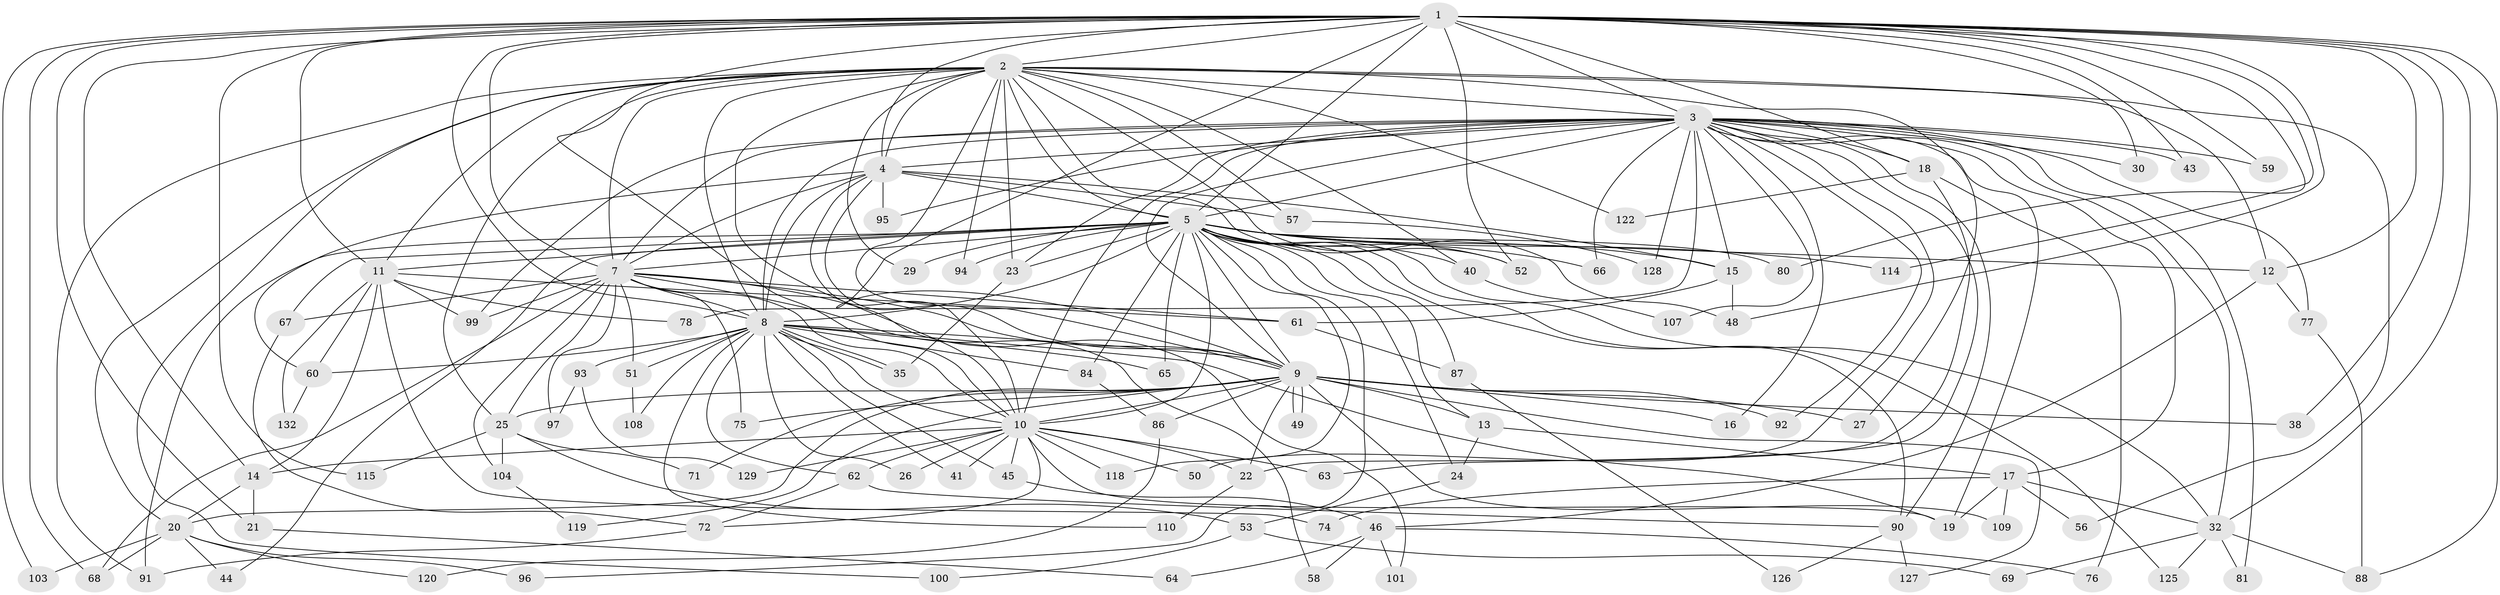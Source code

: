 // Generated by graph-tools (version 1.1) at 2025/51/02/27/25 19:51:52]
// undirected, 99 vertices, 238 edges
graph export_dot {
graph [start="1"]
  node [color=gray90,style=filled];
  1 [super="+112"];
  2 [super="+131"];
  3 [super="+42"];
  4 [super="+117"];
  5 [super="+6"];
  7 [super="+28"];
  8 [super="+55"];
  9 [super="+83"];
  10 [super="+33"];
  11 [super="+34"];
  12 [super="+39"];
  13;
  14 [super="+36"];
  15 [super="+31"];
  16 [super="+113"];
  17 [super="+121"];
  18 [super="+130"];
  19 [super="+37"];
  20 [super="+47"];
  21;
  22 [super="+85"];
  23 [super="+79"];
  24;
  25 [super="+54"];
  26;
  27;
  29;
  30;
  32 [super="+82"];
  35 [super="+102"];
  38;
  40;
  41;
  43;
  44;
  45;
  46;
  48 [super="+116"];
  49;
  50;
  51;
  52 [super="+123"];
  53;
  56;
  57;
  58;
  59;
  60 [super="+73"];
  61 [super="+98"];
  62 [super="+89"];
  63;
  64;
  65;
  66;
  67;
  68 [super="+70"];
  69;
  71;
  72;
  74;
  75;
  76;
  77;
  78;
  80;
  81;
  84;
  86 [super="+106"];
  87;
  88;
  90 [super="+105"];
  91 [super="+111"];
  92;
  93;
  94;
  95;
  96;
  97;
  99 [super="+124"];
  100;
  101;
  103;
  104;
  107;
  108;
  109;
  110;
  114;
  115;
  118;
  119;
  120;
  122;
  125;
  126;
  127;
  128;
  129;
  132;
  1 -- 2;
  1 -- 3;
  1 -- 4;
  1 -- 5 [weight=2];
  1 -- 7;
  1 -- 8;
  1 -- 9;
  1 -- 10;
  1 -- 12;
  1 -- 18 [weight=2];
  1 -- 21;
  1 -- 30;
  1 -- 38;
  1 -- 43;
  1 -- 52;
  1 -- 59;
  1 -- 68;
  1 -- 80;
  1 -- 103;
  1 -- 114;
  1 -- 115;
  1 -- 88;
  1 -- 11;
  1 -- 32;
  1 -- 48;
  1 -- 14;
  2 -- 3;
  2 -- 4;
  2 -- 5 [weight=2];
  2 -- 7;
  2 -- 8;
  2 -- 9;
  2 -- 10;
  2 -- 11;
  2 -- 20;
  2 -- 23;
  2 -- 27;
  2 -- 29;
  2 -- 40;
  2 -- 48;
  2 -- 52;
  2 -- 56;
  2 -- 57;
  2 -- 94;
  2 -- 100;
  2 -- 122;
  2 -- 25;
  2 -- 12;
  2 -- 91;
  3 -- 4 [weight=2];
  3 -- 5 [weight=3];
  3 -- 7;
  3 -- 8;
  3 -- 9;
  3 -- 10;
  3 -- 15;
  3 -- 16;
  3 -- 17;
  3 -- 18;
  3 -- 23;
  3 -- 30;
  3 -- 32;
  3 -- 59;
  3 -- 63;
  3 -- 66;
  3 -- 77;
  3 -- 78;
  3 -- 81;
  3 -- 90;
  3 -- 92;
  3 -- 95;
  3 -- 99;
  3 -- 107;
  3 -- 128;
  3 -- 19;
  3 -- 43;
  3 -- 50;
  4 -- 5 [weight=2];
  4 -- 7;
  4 -- 8;
  4 -- 9;
  4 -- 10;
  4 -- 57;
  4 -- 95;
  4 -- 60;
  4 -- 15;
  5 -- 7 [weight=2];
  5 -- 8 [weight=2];
  5 -- 9 [weight=2];
  5 -- 10 [weight=2];
  5 -- 11;
  5 -- 29;
  5 -- 84;
  5 -- 65;
  5 -- 66;
  5 -- 12;
  5 -- 13;
  5 -- 15;
  5 -- 80;
  5 -- 67;
  5 -- 87;
  5 -- 24;
  5 -- 90;
  5 -- 91;
  5 -- 94;
  5 -- 32;
  5 -- 96;
  5 -- 40;
  5 -- 44;
  5 -- 114;
  5 -- 118;
  5 -- 125;
  5 -- 23;
  5 -- 52;
  7 -- 8 [weight=2];
  7 -- 9;
  7 -- 10;
  7 -- 25;
  7 -- 67;
  7 -- 75;
  7 -- 97;
  7 -- 101;
  7 -- 104;
  7 -- 58;
  7 -- 51;
  7 -- 68;
  7 -- 61;
  7 -- 99;
  8 -- 9;
  8 -- 10;
  8 -- 19;
  8 -- 26;
  8 -- 35 [weight=2];
  8 -- 35;
  8 -- 41;
  8 -- 45;
  8 -- 51;
  8 -- 65;
  8 -- 84;
  8 -- 93 [weight=2];
  8 -- 108;
  8 -- 110;
  8 -- 60;
  8 -- 62;
  9 -- 10;
  9 -- 13;
  9 -- 16 [weight=2];
  9 -- 20 [weight=2];
  9 -- 22;
  9 -- 25 [weight=2];
  9 -- 27;
  9 -- 38;
  9 -- 49;
  9 -- 49;
  9 -- 71;
  9 -- 75;
  9 -- 86 [weight=2];
  9 -- 92;
  9 -- 109;
  9 -- 119;
  9 -- 127;
  10 -- 14;
  10 -- 26;
  10 -- 41;
  10 -- 45;
  10 -- 50;
  10 -- 62;
  10 -- 63;
  10 -- 72;
  10 -- 129;
  10 -- 22;
  10 -- 19;
  10 -- 118;
  11 -- 14;
  11 -- 60;
  11 -- 61;
  11 -- 74;
  11 -- 99;
  11 -- 132;
  11 -- 78;
  12 -- 46;
  12 -- 77;
  13 -- 17;
  13 -- 24;
  14 -- 21;
  14 -- 20;
  15 -- 48;
  15 -- 61;
  17 -- 19;
  17 -- 56;
  17 -- 74;
  17 -- 109;
  17 -- 32;
  18 -- 22;
  18 -- 76;
  18 -- 122;
  20 -- 44;
  20 -- 96;
  20 -- 68;
  20 -- 103;
  20 -- 120;
  21 -- 64;
  22 -- 110;
  23 -- 35;
  24 -- 53;
  25 -- 53;
  25 -- 71;
  25 -- 104;
  25 -- 115;
  32 -- 69;
  32 -- 81;
  32 -- 88;
  32 -- 125;
  40 -- 107;
  45 -- 46;
  46 -- 58;
  46 -- 64;
  46 -- 76;
  46 -- 101;
  51 -- 108;
  53 -- 69;
  53 -- 100;
  57 -- 128;
  60 -- 132;
  61 -- 87;
  62 -- 90;
  62 -- 72;
  67 -- 72;
  72 -- 91;
  77 -- 88;
  84 -- 86;
  86 -- 120;
  87 -- 126;
  90 -- 127;
  90 -- 126;
  93 -- 97;
  93 -- 129;
  104 -- 119;
}
